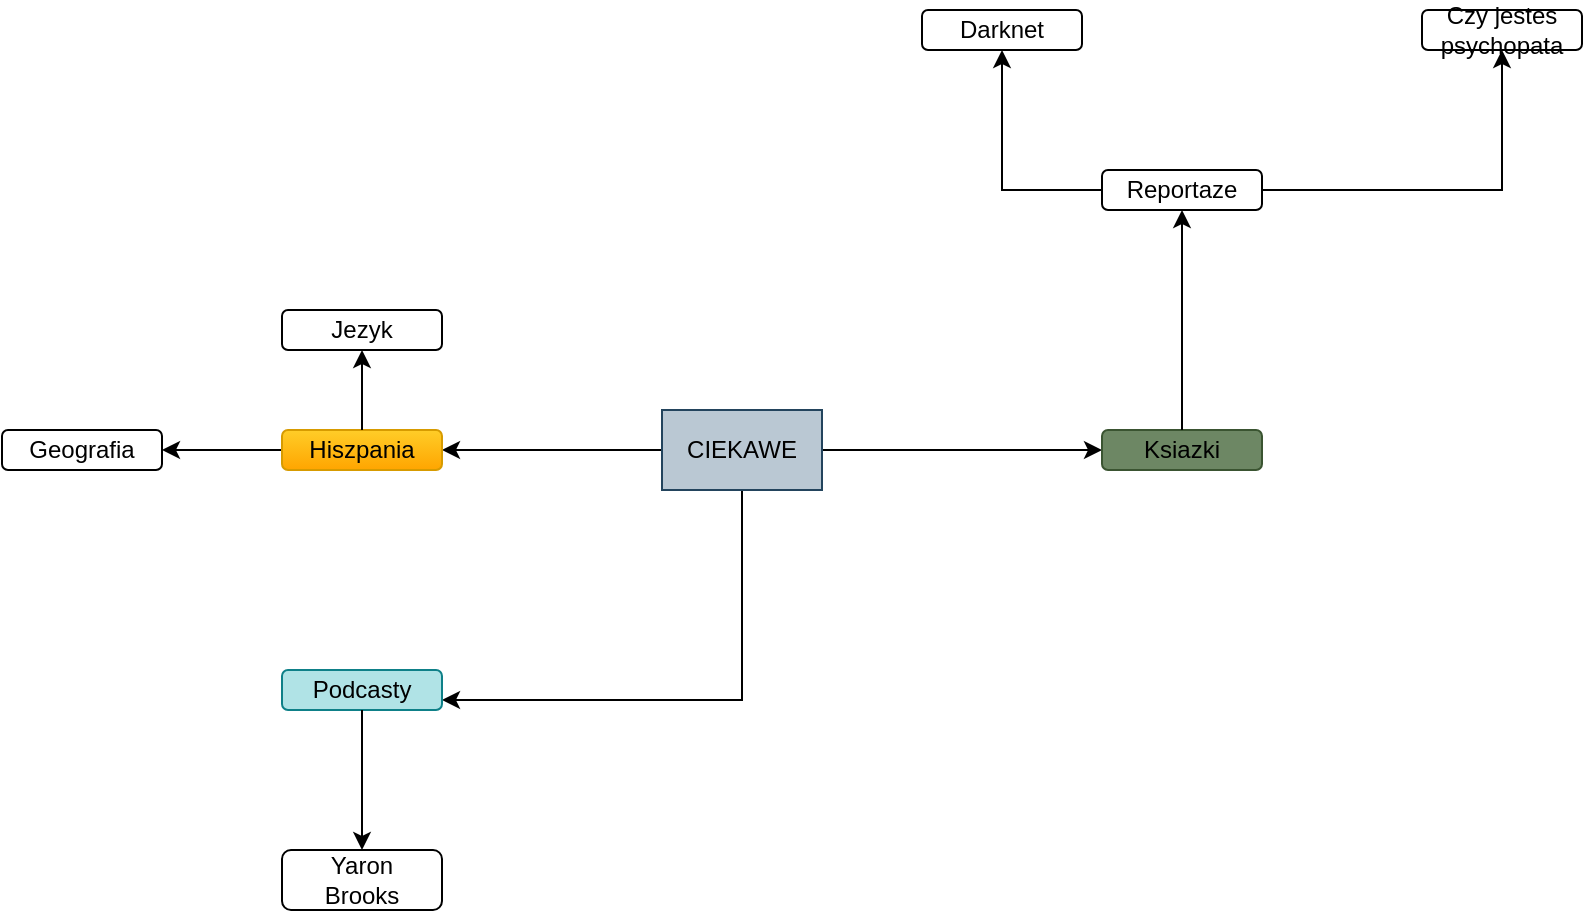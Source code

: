<mxfile version="13.10.9" type="github">
  <diagram id="DTMqqLr-wt_MOEMEgq2L" name="Page-1">
    <mxGraphModel dx="868" dy="450" grid="1" gridSize="10" guides="1" tooltips="1" connect="1" arrows="1" fold="1" page="1" pageScale="1" pageWidth="827" pageHeight="1169" math="0" shadow="0">
      <root>
        <mxCell id="0" />
        <mxCell id="1" parent="0" />
        <mxCell id="CcoabBQ-ILqMAUep1loV-14" style="edgeStyle=orthogonalEdgeStyle;rounded=0;orthogonalLoop=1;jettySize=auto;html=1;exitX=0;exitY=0.5;exitDx=0;exitDy=0;entryX=1;entryY=0.5;entryDx=0;entryDy=0;" edge="1" parent="1" source="CcoabBQ-ILqMAUep1loV-2" target="CcoabBQ-ILqMAUep1loV-4">
          <mxGeometry relative="1" as="geometry" />
        </mxCell>
        <mxCell id="CcoabBQ-ILqMAUep1loV-22" style="edgeStyle=orthogonalEdgeStyle;rounded=0;orthogonalLoop=1;jettySize=auto;html=1;exitX=0.5;exitY=1;exitDx=0;exitDy=0;entryX=1;entryY=0.75;entryDx=0;entryDy=0;" edge="1" parent="1" source="CcoabBQ-ILqMAUep1loV-2" target="CcoabBQ-ILqMAUep1loV-6">
          <mxGeometry relative="1" as="geometry" />
        </mxCell>
        <mxCell id="CcoabBQ-ILqMAUep1loV-33" style="edgeStyle=orthogonalEdgeStyle;rounded=0;orthogonalLoop=1;jettySize=auto;html=1;exitX=1;exitY=0.5;exitDx=0;exitDy=0;entryX=0;entryY=0.5;entryDx=0;entryDy=0;" edge="1" parent="1" source="CcoabBQ-ILqMAUep1loV-2" target="CcoabBQ-ILqMAUep1loV-5">
          <mxGeometry relative="1" as="geometry" />
        </mxCell>
        <mxCell id="CcoabBQ-ILqMAUep1loV-2" value="" style="rounded=0;whiteSpace=wrap;html=1;fillColor=#bac8d3;strokeColor=#23445d;" vertex="1" parent="1">
          <mxGeometry x="360" y="210" width="80" height="40" as="geometry" />
        </mxCell>
        <mxCell id="CcoabBQ-ILqMAUep1loV-3" value="CIEKAWE" style="text;html=1;align=center;verticalAlign=middle;whiteSpace=wrap;rounded=0;" vertex="1" parent="1">
          <mxGeometry x="370" y="220" width="60" height="20" as="geometry" />
        </mxCell>
        <mxCell id="CcoabBQ-ILqMAUep1loV-17" style="edgeStyle=orthogonalEdgeStyle;rounded=0;orthogonalLoop=1;jettySize=auto;html=1;exitX=0;exitY=0.5;exitDx=0;exitDy=0;entryX=1;entryY=0.5;entryDx=0;entryDy=0;" edge="1" parent="1" source="CcoabBQ-ILqMAUep1loV-4" target="CcoabBQ-ILqMAUep1loV-12">
          <mxGeometry relative="1" as="geometry" />
        </mxCell>
        <mxCell id="CcoabBQ-ILqMAUep1loV-4" value="" style="rounded=1;whiteSpace=wrap;html=1;fillColor=#ffcd28;strokeColor=#d79b00;gradientColor=#ffa500;" vertex="1" parent="1">
          <mxGeometry x="170" y="220" width="80" height="20" as="geometry" />
        </mxCell>
        <mxCell id="CcoabBQ-ILqMAUep1loV-5" value="" style="rounded=1;whiteSpace=wrap;html=1;fillColor=#6d8764;strokeColor=#3A5431;fontColor=#ffffff;" vertex="1" parent="1">
          <mxGeometry x="580" y="220" width="80" height="20" as="geometry" />
        </mxCell>
        <mxCell id="CcoabBQ-ILqMAUep1loV-6" value="" style="rounded=1;whiteSpace=wrap;html=1;fillColor=#b0e3e6;strokeColor=#0e8088;" vertex="1" parent="1">
          <mxGeometry x="170" y="340" width="80" height="20" as="geometry" />
        </mxCell>
        <mxCell id="CcoabBQ-ILqMAUep1loV-15" style="edgeStyle=orthogonalEdgeStyle;rounded=0;orthogonalLoop=1;jettySize=auto;html=1;exitX=0.5;exitY=0;exitDx=0;exitDy=0;entryX=0.5;entryY=1;entryDx=0;entryDy=0;" edge="1" parent="1" source="CcoabBQ-ILqMAUep1loV-7" target="CcoabBQ-ILqMAUep1loV-8">
          <mxGeometry relative="1" as="geometry" />
        </mxCell>
        <mxCell id="CcoabBQ-ILqMAUep1loV-7" value="Hiszpania" style="text;html=1;strokeColor=none;fillColor=none;align=center;verticalAlign=middle;whiteSpace=wrap;rounded=0;" vertex="1" parent="1">
          <mxGeometry x="190" y="220" width="40" height="20" as="geometry" />
        </mxCell>
        <mxCell id="CcoabBQ-ILqMAUep1loV-10" value="" style="rounded=1;whiteSpace=wrap;html=1;" vertex="1" parent="1">
          <mxGeometry x="170" y="160" width="80" height="20" as="geometry" />
        </mxCell>
        <mxCell id="CcoabBQ-ILqMAUep1loV-8" value="Jezyk" style="text;html=1;strokeColor=none;fillColor=none;align=center;verticalAlign=middle;whiteSpace=wrap;rounded=0;" vertex="1" parent="1">
          <mxGeometry x="190" y="160" width="40" height="20" as="geometry" />
        </mxCell>
        <mxCell id="CcoabBQ-ILqMAUep1loV-12" value="" style="rounded=1;whiteSpace=wrap;html=1;" vertex="1" parent="1">
          <mxGeometry x="30" y="220" width="80" height="20" as="geometry" />
        </mxCell>
        <mxCell id="CcoabBQ-ILqMAUep1loV-13" value="Geografia" style="text;html=1;strokeColor=none;fillColor=none;align=center;verticalAlign=middle;whiteSpace=wrap;rounded=0;" vertex="1" parent="1">
          <mxGeometry x="50" y="220" width="40" height="20" as="geometry" />
        </mxCell>
        <mxCell id="CcoabBQ-ILqMAUep1loV-23" style="edgeStyle=orthogonalEdgeStyle;rounded=0;orthogonalLoop=1;jettySize=auto;html=1;exitX=0.5;exitY=1;exitDx=0;exitDy=0;entryX=0.5;entryY=0;entryDx=0;entryDy=0;" edge="1" parent="1" source="CcoabBQ-ILqMAUep1loV-18" target="CcoabBQ-ILqMAUep1loV-20">
          <mxGeometry relative="1" as="geometry" />
        </mxCell>
        <mxCell id="CcoabBQ-ILqMAUep1loV-18" value="Podcasty" style="text;html=1;strokeColor=none;fillColor=none;align=center;verticalAlign=middle;whiteSpace=wrap;rounded=0;" vertex="1" parent="1">
          <mxGeometry x="190" y="340" width="40" height="20" as="geometry" />
        </mxCell>
        <mxCell id="CcoabBQ-ILqMAUep1loV-30" style="edgeStyle=orthogonalEdgeStyle;rounded=0;orthogonalLoop=1;jettySize=auto;html=1;exitX=0.5;exitY=0;exitDx=0;exitDy=0;entryX=0.5;entryY=1;entryDx=0;entryDy=0;" edge="1" parent="1" source="CcoabBQ-ILqMAUep1loV-19" target="CcoabBQ-ILqMAUep1loV-27">
          <mxGeometry relative="1" as="geometry" />
        </mxCell>
        <mxCell id="CcoabBQ-ILqMAUep1loV-19" value="Ksiazki" style="text;html=1;strokeColor=none;fillColor=none;align=center;verticalAlign=middle;whiteSpace=wrap;rounded=0;" vertex="1" parent="1">
          <mxGeometry x="600" y="220" width="40" height="20" as="geometry" />
        </mxCell>
        <mxCell id="CcoabBQ-ILqMAUep1loV-20" value="" style="rounded=1;whiteSpace=wrap;html=1;" vertex="1" parent="1">
          <mxGeometry x="170" y="430" width="80" height="30" as="geometry" />
        </mxCell>
        <mxCell id="CcoabBQ-ILqMAUep1loV-21" value="Yaron Brooks" style="text;html=1;strokeColor=none;fillColor=none;align=center;verticalAlign=middle;whiteSpace=wrap;rounded=0;" vertex="1" parent="1">
          <mxGeometry x="190" y="435" width="40" height="20" as="geometry" />
        </mxCell>
        <mxCell id="CcoabBQ-ILqMAUep1loV-31" style="edgeStyle=orthogonalEdgeStyle;rounded=0;orthogonalLoop=1;jettySize=auto;html=1;exitX=1;exitY=0.5;exitDx=0;exitDy=0;entryX=0.5;entryY=1;entryDx=0;entryDy=0;" edge="1" parent="1" source="CcoabBQ-ILqMAUep1loV-24" target="CcoabBQ-ILqMAUep1loV-29">
          <mxGeometry relative="1" as="geometry" />
        </mxCell>
        <mxCell id="CcoabBQ-ILqMAUep1loV-32" style="edgeStyle=orthogonalEdgeStyle;rounded=0;orthogonalLoop=1;jettySize=auto;html=1;exitX=0;exitY=0.5;exitDx=0;exitDy=0;entryX=0.5;entryY=1;entryDx=0;entryDy=0;" edge="1" parent="1" source="CcoabBQ-ILqMAUep1loV-24" target="CcoabBQ-ILqMAUep1loV-28">
          <mxGeometry relative="1" as="geometry" />
        </mxCell>
        <mxCell id="CcoabBQ-ILqMAUep1loV-24" value="" style="rounded=1;whiteSpace=wrap;html=1;" vertex="1" parent="1">
          <mxGeometry x="580" y="90" width="80" height="20" as="geometry" />
        </mxCell>
        <mxCell id="CcoabBQ-ILqMAUep1loV-25" value="" style="rounded=1;whiteSpace=wrap;html=1;" vertex="1" parent="1">
          <mxGeometry x="490" y="10" width="80" height="20" as="geometry" />
        </mxCell>
        <mxCell id="CcoabBQ-ILqMAUep1loV-26" value="" style="rounded=1;whiteSpace=wrap;html=1;" vertex="1" parent="1">
          <mxGeometry x="740" y="10" width="80" height="20" as="geometry" />
        </mxCell>
        <mxCell id="CcoabBQ-ILqMAUep1loV-27" value="Reportaze" style="text;html=1;strokeColor=none;fillColor=none;align=center;verticalAlign=middle;whiteSpace=wrap;rounded=0;" vertex="1" parent="1">
          <mxGeometry x="600" y="90" width="40" height="20" as="geometry" />
        </mxCell>
        <mxCell id="CcoabBQ-ILqMAUep1loV-28" value="Darknet" style="text;html=1;strokeColor=none;fillColor=none;align=center;verticalAlign=middle;whiteSpace=wrap;rounded=0;" vertex="1" parent="1">
          <mxGeometry x="510" y="10" width="40" height="20" as="geometry" />
        </mxCell>
        <mxCell id="CcoabBQ-ILqMAUep1loV-29" value="Czy jestes psychopata" style="text;html=1;strokeColor=none;fillColor=none;align=center;verticalAlign=middle;whiteSpace=wrap;rounded=0;" vertex="1" parent="1">
          <mxGeometry x="760" y="10" width="40" height="20" as="geometry" />
        </mxCell>
      </root>
    </mxGraphModel>
  </diagram>
</mxfile>
